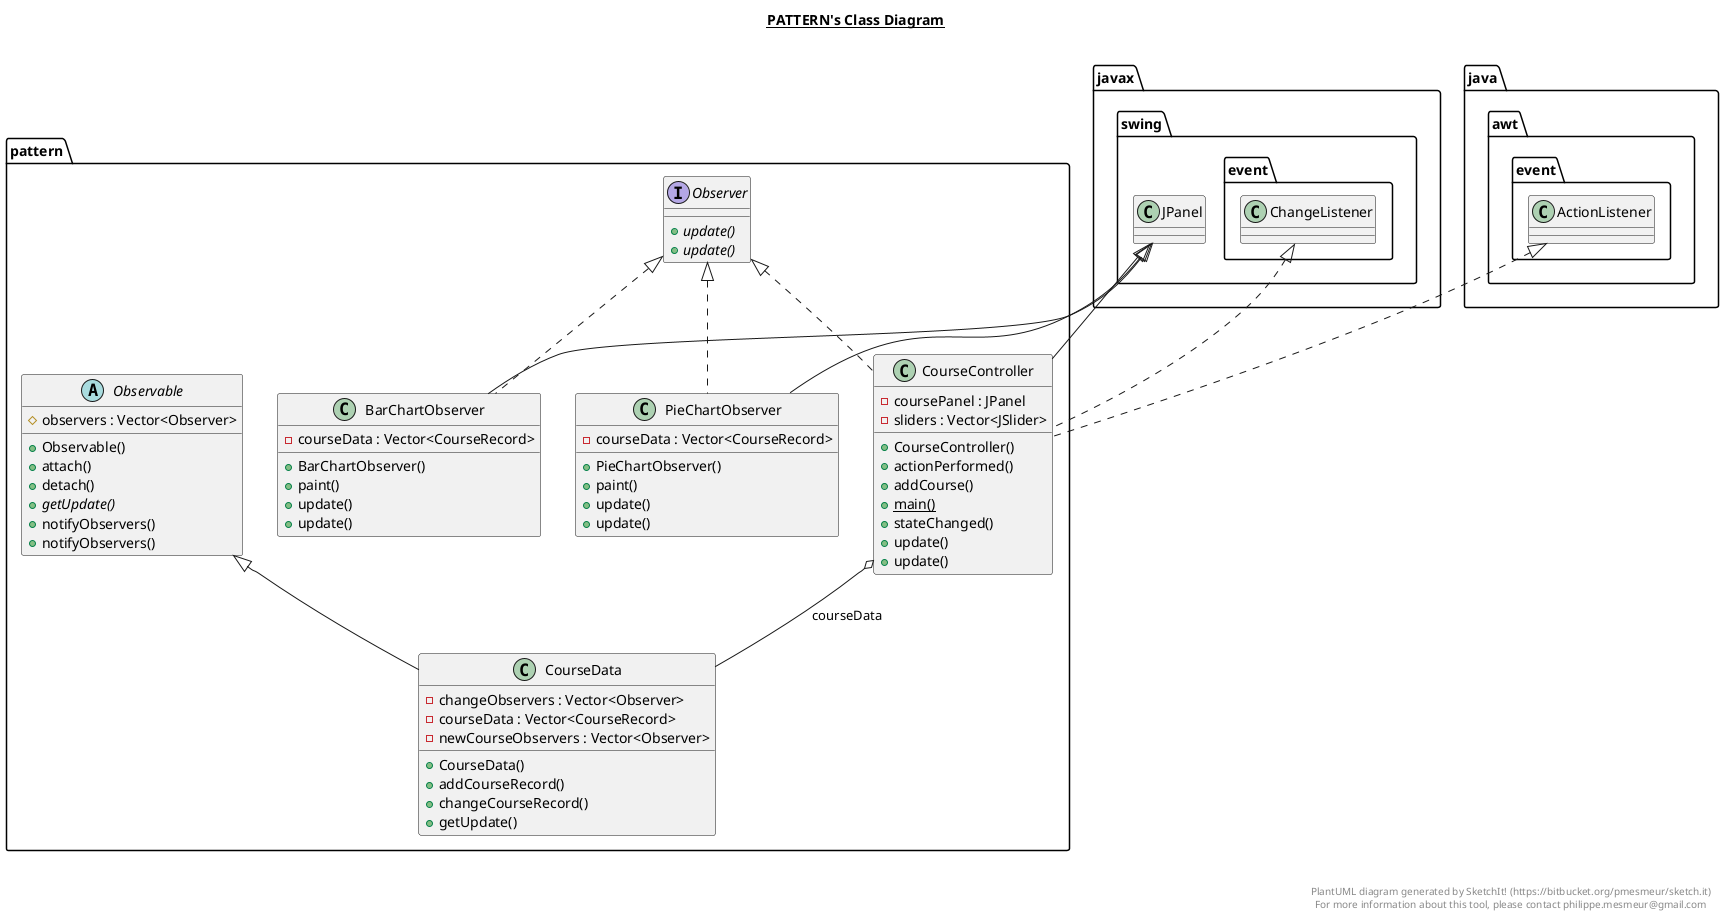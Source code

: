 @startuml

title __PATTERN's Class Diagram__\n

  namespace pattern {
    class pattern.BarChartObserver {
        - courseData : Vector<CourseRecord>
        + BarChartObserver()
        + paint()
        + update()
        + update()
    }
  }
  

  namespace pattern {
    class pattern.CourseController {
        - coursePanel : JPanel
        - sliders : Vector<JSlider>
        + CourseController()
        + actionPerformed()
        + addCourse()
        {static} + main()
        + stateChanged()
        + update()
        + update()
    }
  }
  

  namespace pattern {
    class pattern.CourseData {
        - changeObservers : Vector<Observer>
        - courseData : Vector<CourseRecord>
        - newCourseObservers : Vector<Observer>
        + CourseData()
        + addCourseRecord()
        + changeCourseRecord()
        + getUpdate()
    }
  }
  

  namespace pattern {
    abstract class pattern.Observable {
        # observers : Vector<Observer>
        + Observable()
        + attach()
        + detach()
        {abstract} + getUpdate()
        + notifyObservers()
        + notifyObservers()
    }
  }
  

  namespace pattern {
    interface pattern.Observer {
        {abstract} + update()
        {abstract} + update()
    }
  }
  

  namespace pattern {
    class pattern.PieChartObserver {
        - courseData : Vector<CourseRecord>
        + PieChartObserver()
        + paint()
        + update()
        + update()
    }
  }
  

  pattern.BarChartObserver .up.|> pattern.Observer
  pattern.BarChartObserver -up-|> javax.swing.JPanel
  pattern.CourseController .up.|> java.awt.event.ActionListener
  pattern.CourseController .up.|> javax.swing.event.ChangeListener
  pattern.CourseController .up.|> pattern.Observer
  pattern.CourseController -up-|> javax.swing.JPanel
  pattern.CourseController o-- pattern.CourseData : courseData
  pattern.CourseData -up-|> pattern.Observable
  pattern.PieChartObserver .up.|> pattern.Observer
  pattern.PieChartObserver -up-|> javax.swing.JPanel


right footer


PlantUML diagram generated by SketchIt! (https://bitbucket.org/pmesmeur/sketch.it)
For more information about this tool, please contact philippe.mesmeur@gmail.com
endfooter

@enduml
